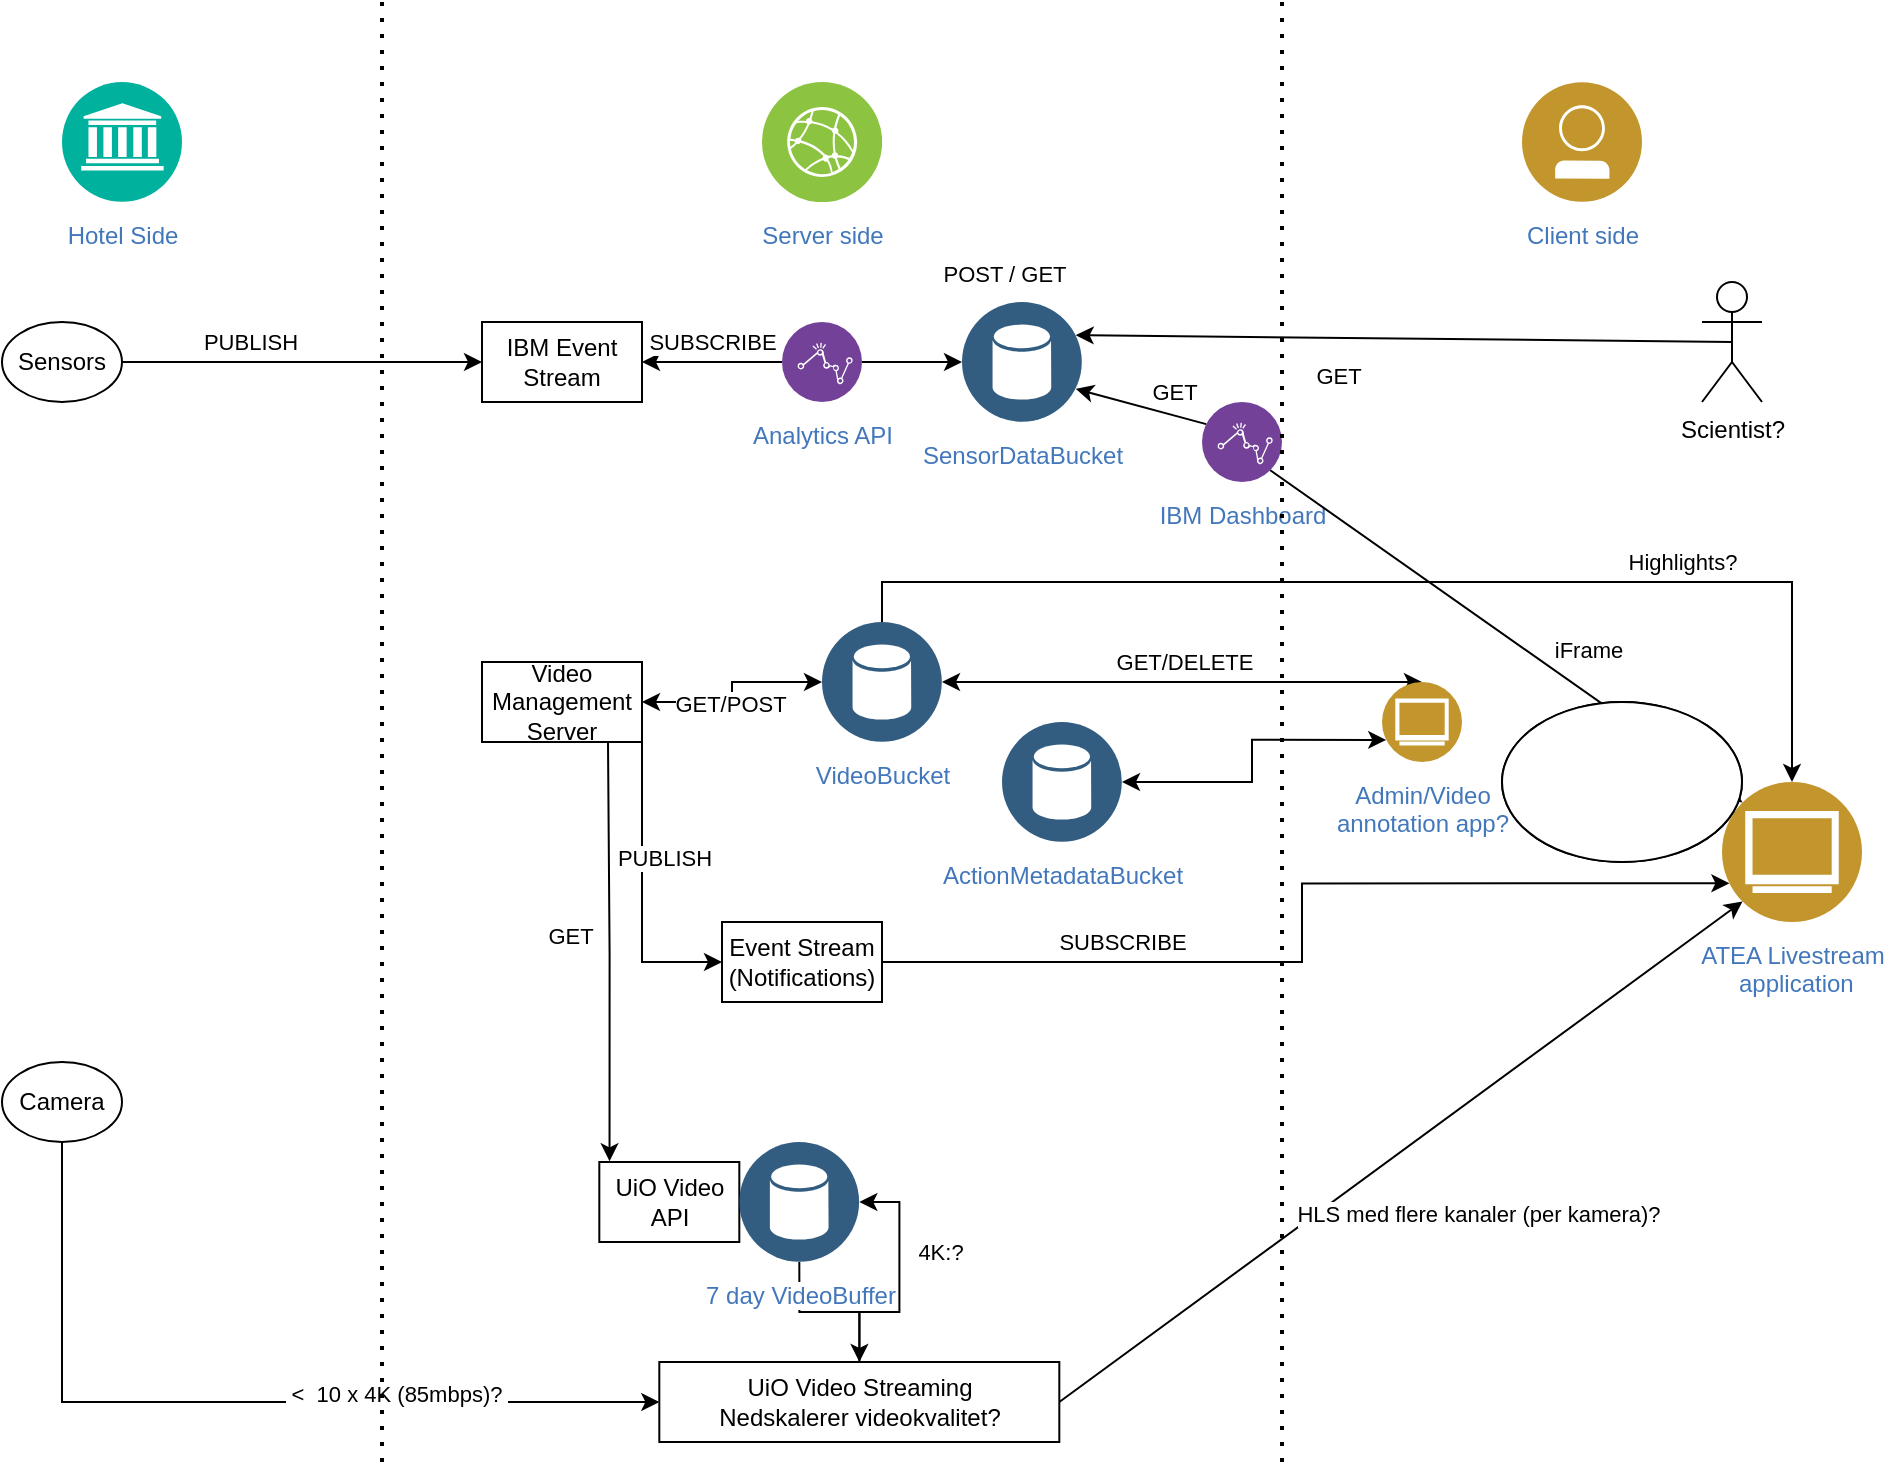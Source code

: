 <mxfile version="20.8.20" type="github">
  <diagram name="Page-1" id="uSosFbavn_r_ZgASAxZB">
    <mxGraphModel dx="1430" dy="1939" grid="1" gridSize="10" guides="1" tooltips="1" connect="1" arrows="1" fold="1" page="1" pageScale="1" pageWidth="827" pageHeight="1169" math="0" shadow="0">
      <root>
        <mxCell id="0" />
        <mxCell id="1" parent="0" />
        <mxCell id="_Bq96bHH1vQHE10Y9X8i-5" style="edgeStyle=orthogonalEdgeStyle;rounded=0;orthogonalLoop=1;jettySize=auto;html=1;entryX=0;entryY=0.5;entryDx=0;entryDy=0;startArrow=none;startFill=0;endArrow=classic;endFill=1;exitX=0.5;exitY=1;exitDx=0;exitDy=0;" parent="1" source="v-ouawx7WPHho3FbS3GX-1" target="zUxqFtkJYijdz0BEmVfo-3" edge="1">
          <mxGeometry relative="1" as="geometry" />
        </mxCell>
        <mxCell id="_Bq96bHH1vQHE10Y9X8i-7" value="&amp;nbsp;&amp;lt;&amp;nbsp; 10 x 4K (85mbps)?&amp;nbsp;" style="edgeLabel;html=1;align=center;verticalAlign=middle;resizable=0;points=[];" parent="_Bq96bHH1vQHE10Y9X8i-5" vertex="1" connectable="0">
          <mxGeometry x="0.385" y="4" relative="1" as="geometry">
            <mxPoint as="offset" />
          </mxGeometry>
        </mxCell>
        <mxCell id="v-ouawx7WPHho3FbS3GX-1" value="Camera" style="ellipse;whiteSpace=wrap;html=1;" parent="1" vertex="1">
          <mxGeometry x="40" y="530" width="60" height="40" as="geometry" />
        </mxCell>
        <mxCell id="v-ouawx7WPHho3FbS3GX-2" value="Sensors" style="ellipse;whiteSpace=wrap;html=1;" parent="1" vertex="1">
          <mxGeometry x="40" y="160" width="60" height="40" as="geometry" />
        </mxCell>
        <mxCell id="v-ouawx7WPHho3FbS3GX-3" value="" style="endArrow=classic;html=1;rounded=0;exitX=1;exitY=0.5;exitDx=0;exitDy=0;entryX=0;entryY=0.5;entryDx=0;entryDy=0;" parent="1" source="v-ouawx7WPHho3FbS3GX-2" target="v-ouawx7WPHho3FbS3GX-5" edge="1">
          <mxGeometry width="50" height="50" relative="1" as="geometry">
            <mxPoint x="140" y="200" as="sourcePoint" />
            <mxPoint x="200" y="180" as="targetPoint" />
          </mxGeometry>
        </mxCell>
        <mxCell id="v-ouawx7WPHho3FbS3GX-4" value="PUBLISH" style="edgeLabel;html=1;align=center;verticalAlign=middle;resizable=0;points=[];" parent="v-ouawx7WPHho3FbS3GX-3" vertex="1" connectable="0">
          <mxGeometry x="-0.407" relative="1" as="geometry">
            <mxPoint x="10" y="-10" as="offset" />
          </mxGeometry>
        </mxCell>
        <mxCell id="v-ouawx7WPHho3FbS3GX-5" value="IBM Event Stream" style="rounded=0;whiteSpace=wrap;html=1;" parent="1" vertex="1">
          <mxGeometry x="280" y="160" width="80" height="40" as="geometry" />
        </mxCell>
        <mxCell id="zUxqFtkJYijdz0BEmVfo-28" style="edgeStyle=orthogonalEdgeStyle;rounded=0;orthogonalLoop=1;jettySize=auto;html=1;startArrow=classic;startFill=1;endArrow=none;endFill=0;exitX=0.073;exitY=-0.009;exitDx=0;exitDy=0;exitPerimeter=0;" parent="1" edge="1" source="_Bq96bHH1vQHE10Y9X8i-1">
          <mxGeometry relative="1" as="geometry">
            <mxPoint x="343" y="545" as="sourcePoint" />
            <mxPoint x="343" y="370" as="targetPoint" />
          </mxGeometry>
        </mxCell>
        <mxCell id="zUxqFtkJYijdz0BEmVfo-42" value="GET" style="edgeLabel;html=1;align=center;verticalAlign=middle;resizable=0;points=[];" parent="zUxqFtkJYijdz0BEmVfo-28" vertex="1" connectable="0">
          <mxGeometry x="0.054" y="1" relative="1" as="geometry">
            <mxPoint x="-19" y="-3" as="offset" />
          </mxGeometry>
        </mxCell>
        <mxCell id="v-ouawx7WPHho3FbS3GX-12" value="SUBSCRIBE" style="endArrow=classic;html=1;rounded=0;exitX=0;exitY=0.5;exitDx=0;exitDy=0;entryX=1;entryY=0.5;entryDx=0;entryDy=0;" parent="1" source="v-ouawx7WPHho3FbS3GX-33" target="v-ouawx7WPHho3FbS3GX-5" edge="1">
          <mxGeometry y="-10" width="50" height="50" relative="1" as="geometry">
            <mxPoint x="440" y="250" as="sourcePoint" />
            <mxPoint x="490" y="200" as="targetPoint" />
            <mxPoint as="offset" />
          </mxGeometry>
        </mxCell>
        <mxCell id="v-ouawx7WPHho3FbS3GX-20" value="ATEA Livestream&lt;br&gt;&amp;nbsp;application" style="aspect=fixed;perimeter=ellipsePerimeter;html=1;align=center;shadow=0;dashed=0;fontColor=#4277BB;labelBackgroundColor=#ffffff;fontSize=12;spacingTop=3;image;image=img/lib/ibm/users/browser.svg;" parent="1" vertex="1">
          <mxGeometry x="900" y="390" width="70" height="70" as="geometry" />
        </mxCell>
        <mxCell id="v-ouawx7WPHho3FbS3GX-21" value="Server side" style="aspect=fixed;perimeter=ellipsePerimeter;html=1;align=center;shadow=0;dashed=0;fontColor=#4277BB;labelBackgroundColor=#ffffff;fontSize=12;spacingTop=3;image;image=img/lib/ibm/infrastructure/edge_services.svg;" parent="1" vertex="1">
          <mxGeometry x="420" y="40" width="60" height="60" as="geometry" />
        </mxCell>
        <mxCell id="v-ouawx7WPHho3FbS3GX-22" value="SensorDataBucket" style="aspect=fixed;perimeter=ellipsePerimeter;html=1;align=center;shadow=0;dashed=0;fontColor=#4277BB;labelBackgroundColor=#ffffff;fontSize=12;spacingTop=3;image;image=img/lib/ibm/data/data_services.svg;" parent="1" vertex="1">
          <mxGeometry x="520" y="150" width="60" height="60" as="geometry" />
        </mxCell>
        <mxCell id="zUxqFtkJYijdz0BEmVfo-11" style="edgeStyle=orthogonalEdgeStyle;rounded=0;orthogonalLoop=1;jettySize=auto;html=1;exitX=1;exitY=0.5;exitDx=0;exitDy=0;" parent="1" source="v-ouawx7WPHho3FbS3GX-33" target="v-ouawx7WPHho3FbS3GX-22" edge="1">
          <mxGeometry relative="1" as="geometry" />
        </mxCell>
        <mxCell id="zUxqFtkJYijdz0BEmVfo-12" value="POST / GET" style="edgeLabel;html=1;align=center;verticalAlign=middle;resizable=0;points=[];" parent="zUxqFtkJYijdz0BEmVfo-11" vertex="1" connectable="0">
          <mxGeometry x="0.243" relative="1" as="geometry">
            <mxPoint x="40" y="-44" as="offset" />
          </mxGeometry>
        </mxCell>
        <mxCell id="v-ouawx7WPHho3FbS3GX-33" value="Analytics API" style="aspect=fixed;perimeter=ellipsePerimeter;html=1;align=center;shadow=0;dashed=0;fontColor=#4277BB;labelBackgroundColor=#ffffff;fontSize=12;spacingTop=3;image;image=img/lib/ibm/analytics/analytics.svg;" parent="1" vertex="1">
          <mxGeometry x="430" y="160" width="40" height="40" as="geometry" />
        </mxCell>
        <mxCell id="v-ouawx7WPHho3FbS3GX-34" value="IBM Dashboard" style="aspect=fixed;perimeter=ellipsePerimeter;html=1;align=center;shadow=0;dashed=0;fontColor=#4277BB;labelBackgroundColor=#ffffff;fontSize=12;spacingTop=3;image;image=img/lib/ibm/analytics/analytics.svg;" parent="1" vertex="1">
          <mxGeometry x="640" y="200" width="40" height="40" as="geometry" />
        </mxCell>
        <mxCell id="v-ouawx7WPHho3FbS3GX-35" value="" style="endArrow=classic;html=1;rounded=0;exitX=0;exitY=0.25;exitDx=0;exitDy=0;entryX=1;entryY=0.75;entryDx=0;entryDy=0;" parent="1" source="v-ouawx7WPHho3FbS3GX-34" target="v-ouawx7WPHho3FbS3GX-22" edge="1">
          <mxGeometry width="50" height="50" relative="1" as="geometry">
            <mxPoint x="600" y="240" as="sourcePoint" />
            <mxPoint x="600" y="200" as="targetPoint" />
          </mxGeometry>
        </mxCell>
        <mxCell id="v-ouawx7WPHho3FbS3GX-36" value="GET" style="edgeLabel;html=1;align=center;verticalAlign=middle;resizable=0;points=[];" parent="v-ouawx7WPHho3FbS3GX-35" vertex="1" connectable="0">
          <mxGeometry x="-0.16" y="2" relative="1" as="geometry">
            <mxPoint x="12" y="-11" as="offset" />
          </mxGeometry>
        </mxCell>
        <mxCell id="v-ouawx7WPHho3FbS3GX-38" value="Client side" style="aspect=fixed;perimeter=ellipsePerimeter;html=1;align=center;shadow=0;dashed=0;fontColor=#4277BB;labelBackgroundColor=#ffffff;fontSize=12;spacingTop=3;image;image=img/lib/ibm/users/user.svg;" parent="1" vertex="1">
          <mxGeometry x="800" y="40" width="60" height="60" as="geometry" />
        </mxCell>
        <mxCell id="v-ouawx7WPHho3FbS3GX-42" value="iFrame" style="endArrow=none;html=1;rounded=0;exitX=0;exitY=0;exitDx=0;exitDy=0;entryX=1;entryY=1;entryDx=0;entryDy=0;endFill=0;startArrow=classic;startFill=1;" parent="1" source="v-ouawx7WPHho3FbS3GX-20" target="v-ouawx7WPHho3FbS3GX-34" edge="1">
          <mxGeometry x="-0.26" y="-18" width="50" height="50" relative="1" as="geometry">
            <mxPoint x="760" y="400" as="sourcePoint" />
            <mxPoint x="640" y="280" as="targetPoint" />
            <mxPoint as="offset" />
          </mxGeometry>
        </mxCell>
        <mxCell id="v-ouawx7WPHho3FbS3GX-43" value="HLS med flere kanaler (per kamera)?" style="endArrow=none;html=1;rounded=0;endFill=0;entryX=1;entryY=0.5;entryDx=0;entryDy=0;startArrow=classic;startFill=1;exitX=0;exitY=1;exitDx=0;exitDy=0;" parent="1" source="v-ouawx7WPHho3FbS3GX-20" target="zUxqFtkJYijdz0BEmVfo-3" edge="1">
          <mxGeometry x="-0.063" y="48" width="50" height="50" relative="1" as="geometry">
            <mxPoint x="870" y="490" as="sourcePoint" />
            <mxPoint x="630" y="565" as="targetPoint" />
            <mxPoint as="offset" />
          </mxGeometry>
        </mxCell>
        <mxCell id="v-ouawx7WPHho3FbS3GX-44" value="" style="endArrow=none;dashed=1;html=1;dashPattern=1 3;strokeWidth=2;rounded=0;" parent="1" edge="1">
          <mxGeometry width="50" height="50" relative="1" as="geometry">
            <mxPoint x="680" y="730" as="sourcePoint" />
            <mxPoint x="680" as="targetPoint" />
          </mxGeometry>
        </mxCell>
        <mxCell id="v-ouawx7WPHho3FbS3GX-45" value="Scientist?" style="shape=umlActor;verticalLabelPosition=bottom;verticalAlign=top;html=1;outlineConnect=0;" parent="1" vertex="1">
          <mxGeometry x="890" y="140" width="30" height="60" as="geometry" />
        </mxCell>
        <mxCell id="v-ouawx7WPHho3FbS3GX-49" value="" style="endArrow=classic;html=1;rounded=0;entryX=1;entryY=0.25;entryDx=0;entryDy=0;exitX=0.5;exitY=0.5;exitDx=0;exitDy=0;exitPerimeter=0;" parent="1" source="v-ouawx7WPHho3FbS3GX-45" target="v-ouawx7WPHho3FbS3GX-22" edge="1">
          <mxGeometry width="50" height="50" relative="1" as="geometry">
            <mxPoint x="590" y="190" as="sourcePoint" />
            <mxPoint x="520" y="160" as="targetPoint" />
          </mxGeometry>
        </mxCell>
        <mxCell id="v-ouawx7WPHho3FbS3GX-50" value="GET" style="edgeLabel;html=1;align=center;verticalAlign=middle;resizable=0;points=[];" parent="v-ouawx7WPHho3FbS3GX-49" vertex="1" connectable="0">
          <mxGeometry x="0.279" y="-1" relative="1" as="geometry">
            <mxPoint x="13" y="20" as="offset" />
          </mxGeometry>
        </mxCell>
        <mxCell id="zUxqFtkJYijdz0BEmVfo-32" style="edgeStyle=orthogonalEdgeStyle;rounded=0;orthogonalLoop=1;jettySize=auto;html=1;entryX=1;entryY=0.5;entryDx=0;entryDy=0;startArrow=classic;startFill=1;endArrow=classic;endFill=1;" parent="1" source="zUxqFtkJYijdz0BEmVfo-1" target="zUxqFtkJYijdz0BEmVfo-19" edge="1">
          <mxGeometry relative="1" as="geometry" />
        </mxCell>
        <mxCell id="zUxqFtkJYijdz0BEmVfo-34" value="GET/POST" style="edgeLabel;html=1;align=center;verticalAlign=middle;resizable=0;points=[];" parent="zUxqFtkJYijdz0BEmVfo-32" vertex="1" connectable="0">
          <mxGeometry x="0.116" y="1" relative="1" as="geometry">
            <mxPoint as="offset" />
          </mxGeometry>
        </mxCell>
        <mxCell id="zUxqFtkJYijdz0BEmVfo-41" style="edgeStyle=orthogonalEdgeStyle;rounded=0;orthogonalLoop=1;jettySize=auto;html=1;entryX=0.5;entryY=0;entryDx=0;entryDy=0;startArrow=classic;startFill=1;endArrow=classic;endFill=1;exitX=1;exitY=0.5;exitDx=0;exitDy=0;" parent="1" source="zUxqFtkJYijdz0BEmVfo-1" target="zUxqFtkJYijdz0BEmVfo-5" edge="1">
          <mxGeometry relative="1" as="geometry">
            <Array as="points">
              <mxPoint x="560" y="340" />
              <mxPoint x="560" y="340" />
            </Array>
          </mxGeometry>
        </mxCell>
        <mxCell id="zUxqFtkJYijdz0BEmVfo-47" value="GET/DELETE" style="edgeLabel;html=1;align=center;verticalAlign=middle;resizable=0;points=[];" parent="zUxqFtkJYijdz0BEmVfo-41" vertex="1" connectable="0">
          <mxGeometry x="-0.003" y="-1" relative="1" as="geometry">
            <mxPoint x="1" y="-11" as="offset" />
          </mxGeometry>
        </mxCell>
        <mxCell id="_Bq96bHH1vQHE10Y9X8i-10" style="edgeStyle=orthogonalEdgeStyle;rounded=0;orthogonalLoop=1;jettySize=auto;html=1;startArrow=none;startFill=0;endArrow=classic;endFill=1;exitX=0.5;exitY=0;exitDx=0;exitDy=0;" parent="1" source="zUxqFtkJYijdz0BEmVfo-1" target="v-ouawx7WPHho3FbS3GX-20" edge="1">
          <mxGeometry relative="1" as="geometry" />
        </mxCell>
        <mxCell id="_Bq96bHH1vQHE10Y9X8i-11" value="Highlights?" style="edgeLabel;html=1;align=center;verticalAlign=middle;resizable=0;points=[];" parent="_Bq96bHH1vQHE10Y9X8i-10" vertex="1" connectable="0">
          <mxGeometry x="0.633" y="3" relative="1" as="geometry">
            <mxPoint x="-50" y="-7" as="offset" />
          </mxGeometry>
        </mxCell>
        <mxCell id="zUxqFtkJYijdz0BEmVfo-1" value="VideoBucket" style="aspect=fixed;perimeter=ellipsePerimeter;html=1;align=center;shadow=0;dashed=0;fontColor=#4277BB;labelBackgroundColor=#ffffff;fontSize=12;spacingTop=3;image;image=img/lib/ibm/data/data_services.svg;" parent="1" vertex="1">
          <mxGeometry x="450" y="310" width="60" height="60" as="geometry" />
        </mxCell>
        <mxCell id="_Bq96bHH1vQHE10Y9X8i-6" style="edgeStyle=orthogonalEdgeStyle;rounded=0;orthogonalLoop=1;jettySize=auto;html=1;entryX=1;entryY=0.5;entryDx=0;entryDy=0;startArrow=none;startFill=0;endArrow=classic;endFill=1;" parent="1" source="zUxqFtkJYijdz0BEmVfo-3" target="_Bq96bHH1vQHE10Y9X8i-2" edge="1">
          <mxGeometry relative="1" as="geometry" />
        </mxCell>
        <mxCell id="_Bq96bHH1vQHE10Y9X8i-8" value="4K:?" style="edgeLabel;html=1;align=center;verticalAlign=middle;resizable=0;points=[];" parent="_Bq96bHH1vQHE10Y9X8i-6" vertex="1" connectable="0">
          <mxGeometry x="0.265" y="1" relative="1" as="geometry">
            <mxPoint x="21" y="1" as="offset" />
          </mxGeometry>
        </mxCell>
        <mxCell id="zUxqFtkJYijdz0BEmVfo-3" value="UiO Video Streaming&lt;br&gt;Nedskalerer videokvalitet?" style="rounded=0;whiteSpace=wrap;html=1;" parent="1" vertex="1">
          <mxGeometry x="368.66" y="680" width="200" height="40" as="geometry" />
        </mxCell>
        <mxCell id="zUxqFtkJYijdz0BEmVfo-40" style="edgeStyle=orthogonalEdgeStyle;rounded=0;orthogonalLoop=1;jettySize=auto;html=1;entryX=1;entryY=0.5;entryDx=0;entryDy=0;startArrow=classic;startFill=1;endArrow=classic;endFill=1;exitX=0;exitY=0.75;exitDx=0;exitDy=0;" parent="1" source="zUxqFtkJYijdz0BEmVfo-5" target="zUxqFtkJYijdz0BEmVfo-39" edge="1">
          <mxGeometry relative="1" as="geometry" />
        </mxCell>
        <mxCell id="zUxqFtkJYijdz0BEmVfo-5" value="&lt;span style=&quot;font-weight: normal;&quot;&gt;Admin/Video &lt;br&gt;annotation app?&lt;/span&gt;" style="aspect=fixed;perimeter=ellipsePerimeter;html=1;align=center;shadow=0;dashed=0;fontColor=#4277BB;labelBackgroundColor=#ffffff;fontSize=12;spacingTop=3;image;image=img/lib/ibm/users/browser.svg;fontStyle=1" parent="1" vertex="1">
          <mxGeometry x="730" y="340" width="40" height="40" as="geometry" />
        </mxCell>
        <mxCell id="zUxqFtkJYijdz0BEmVfo-33" style="edgeStyle=orthogonalEdgeStyle;rounded=0;orthogonalLoop=1;jettySize=auto;html=1;entryX=0;entryY=0.5;entryDx=0;entryDy=0;startArrow=none;startFill=0;endArrow=classic;endFill=1;exitX=1;exitY=1;exitDx=0;exitDy=0;" parent="1" source="zUxqFtkJYijdz0BEmVfo-19" target="zUxqFtkJYijdz0BEmVfo-31" edge="1">
          <mxGeometry relative="1" as="geometry" />
        </mxCell>
        <mxCell id="zUxqFtkJYijdz0BEmVfo-38" value="PUBLISH" style="edgeLabel;html=1;align=center;verticalAlign=middle;resizable=0;points=[];" parent="zUxqFtkJYijdz0BEmVfo-33" vertex="1" connectable="0">
          <mxGeometry x="-0.139" y="3" relative="1" as="geometry">
            <mxPoint x="8" y="-7" as="offset" />
          </mxGeometry>
        </mxCell>
        <mxCell id="zUxqFtkJYijdz0BEmVfo-19" value="Video Management Server" style="rounded=0;whiteSpace=wrap;html=1;" parent="1" vertex="1">
          <mxGeometry x="280" y="330" width="80" height="40" as="geometry" />
        </mxCell>
        <mxCell id="zUxqFtkJYijdz0BEmVfo-45" style="edgeStyle=orthogonalEdgeStyle;rounded=0;orthogonalLoop=1;jettySize=auto;html=1;entryX=0;entryY=0.75;entryDx=0;entryDy=0;startArrow=none;startFill=0;endArrow=classic;endFill=1;" parent="1" source="zUxqFtkJYijdz0BEmVfo-31" target="v-ouawx7WPHho3FbS3GX-20" edge="1">
          <mxGeometry relative="1" as="geometry" />
        </mxCell>
        <mxCell id="zUxqFtkJYijdz0BEmVfo-46" value="SUBSCRIBE" style="edgeLabel;html=1;align=center;verticalAlign=middle;resizable=0;points=[];" parent="zUxqFtkJYijdz0BEmVfo-45" vertex="1" connectable="0">
          <mxGeometry x="0.215" y="-1" relative="1" as="geometry">
            <mxPoint x="-122" y="28" as="offset" />
          </mxGeometry>
        </mxCell>
        <mxCell id="zUxqFtkJYijdz0BEmVfo-31" value="Event Stream (Notifications)" style="rounded=0;whiteSpace=wrap;html=1;" parent="1" vertex="1">
          <mxGeometry x="400" y="460" width="80" height="40" as="geometry" />
        </mxCell>
        <mxCell id="zUxqFtkJYijdz0BEmVfo-39" value="ActionMetadataBucket" style="aspect=fixed;perimeter=ellipsePerimeter;html=1;align=center;shadow=0;dashed=0;fontColor=#4277BB;labelBackgroundColor=#ffffff;fontSize=12;spacingTop=3;image;image=img/lib/ibm/data/data_services.svg;" parent="1" vertex="1">
          <mxGeometry x="540" y="360" width="60" height="60" as="geometry" />
        </mxCell>
        <mxCell id="_Bq96bHH1vQHE10Y9X8i-1" value="UiO Video API" style="rounded=0;whiteSpace=wrap;html=1;" parent="1" vertex="1">
          <mxGeometry x="338.66" y="580" width="70" height="40" as="geometry" />
        </mxCell>
        <mxCell id="_Bq96bHH1vQHE10Y9X8i-9" value="" style="edgeStyle=orthogonalEdgeStyle;rounded=0;orthogonalLoop=1;jettySize=auto;html=1;startArrow=none;startFill=0;endArrow=classic;endFill=1;" parent="1" source="_Bq96bHH1vQHE10Y9X8i-2" target="zUxqFtkJYijdz0BEmVfo-3" edge="1">
          <mxGeometry relative="1" as="geometry" />
        </mxCell>
        <mxCell id="_Bq96bHH1vQHE10Y9X8i-2" value="7 day VideoBuffer" style="aspect=fixed;perimeter=ellipsePerimeter;html=1;align=center;shadow=0;dashed=0;fontColor=#4277BB;labelBackgroundColor=#ffffff;fontSize=12;spacingTop=3;image;image=img/lib/ibm/data/data_services.svg;" parent="1" vertex="1">
          <mxGeometry x="408.66" y="570" width="60" height="60" as="geometry" />
        </mxCell>
        <mxCell id="lj38vK_lOa-7YGrc03XS-1" value="" style="ellipse;whiteSpace=wrap;html=1;" parent="1" vertex="1">
          <mxGeometry x="790" y="350" width="120" height="80" as="geometry" />
        </mxCell>
        <mxCell id="lj38vK_lOa-7YGrc03XS-2" value="" style="ellipse;whiteSpace=wrap;html=1;" parent="1" vertex="1">
          <mxGeometry x="790" y="350" width="120" height="80" as="geometry" />
        </mxCell>
        <mxCell id="T9emU1EqKY-vnt2EGGcf-1" value="" style="endArrow=none;dashed=1;html=1;dashPattern=1 3;strokeWidth=2;rounded=0;" edge="1" parent="1">
          <mxGeometry width="50" height="50" relative="1" as="geometry">
            <mxPoint x="230" y="730" as="sourcePoint" />
            <mxPoint x="230" as="targetPoint" />
          </mxGeometry>
        </mxCell>
        <mxCell id="T9emU1EqKY-vnt2EGGcf-2" value="Hotel Side" style="aspect=fixed;perimeter=ellipsePerimeter;html=1;align=center;shadow=0;dashed=0;fontColor=#4277BB;labelBackgroundColor=#ffffff;fontSize=12;spacingTop=3;image;image=img/lib/ibm/management/information_governance.svg;" vertex="1" parent="1">
          <mxGeometry x="70" y="40" width="60" height="60" as="geometry" />
        </mxCell>
      </root>
    </mxGraphModel>
  </diagram>
</mxfile>
